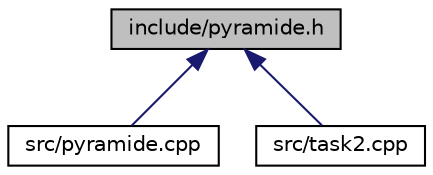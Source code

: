 digraph "include/pyramide.h"
{
  edge [fontname="Helvetica",fontsize="10",labelfontname="Helvetica",labelfontsize="10"];
  node [fontname="Helvetica",fontsize="10",shape=record];
  Node1 [label="include/pyramide.h",height=0.2,width=0.4,color="black", fillcolor="grey75", style="filled", fontcolor="black"];
  Node1 -> Node2 [dir="back",color="midnightblue",fontsize="10",style="solid",fontname="Helvetica"];
  Node2 [label="src/pyramide.cpp",height=0.2,width=0.4,color="black", fillcolor="white", style="filled",URL="$pyramide_8cpp.html"];
  Node1 -> Node3 [dir="back",color="midnightblue",fontsize="10",style="solid",fontname="Helvetica"];
  Node3 [label="src/task2.cpp",height=0.2,width=0.4,color="black", fillcolor="white", style="filled",URL="$task2_8cpp.html"];
}
